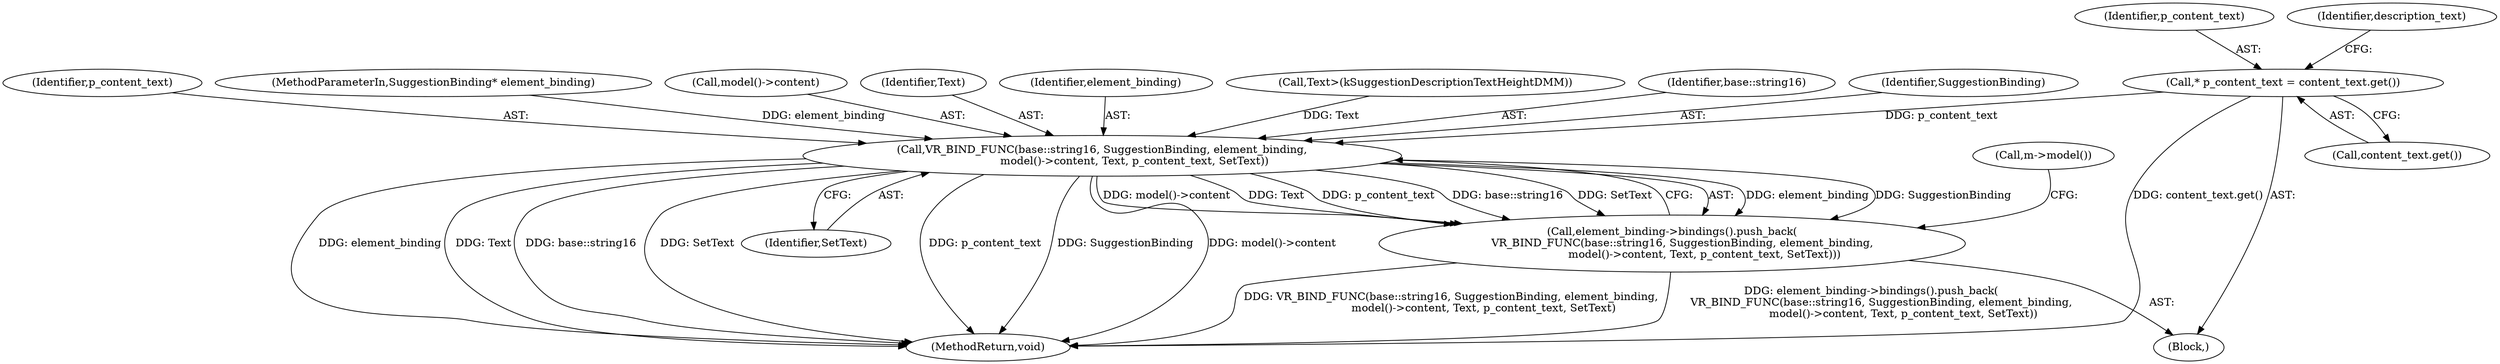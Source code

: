 digraph "0_Chrome_a79e1bbb765af34d446e42d34cd00a312b381113@pointer" {
"1000173" [label="(Call,* p_content_text = content_text.get())"];
"1000285" [label="(Call,VR_BIND_FUNC(base::string16, SuggestionBinding, element_binding,\n                   model()->content, Text, p_content_text, SetText))"];
"1000284" [label="(Call,element_binding->bindings().push_back(\n      VR_BIND_FUNC(base::string16, SuggestionBinding, element_binding,\n                   model()->content, Text, p_content_text, SetText)))"];
"1000285" [label="(Call,VR_BIND_FUNC(base::string16, SuggestionBinding, element_binding,\n                   model()->content, Text, p_content_text, SetText))"];
"1000288" [label="(Identifier,element_binding)"];
"1000298" [label="(Call,m->model())"];
"1000181" [label="(Call,Text>(kSuggestionDescriptionTextHeightDMM))"];
"1000286" [label="(Identifier,base::string16)"];
"1000174" [label="(Identifier,p_content_text)"];
"1000294" [label="(Identifier,SetText)"];
"1000287" [label="(Identifier,SuggestionBinding)"];
"1000284" [label="(Call,element_binding->bindings().push_back(\n      VR_BIND_FUNC(base::string16, SuggestionBinding, element_binding,\n                   model()->content, Text, p_content_text, SetText)))"];
"1000178" [label="(Identifier,description_text)"];
"1000175" [label="(Call,content_text.get())"];
"1000293" [label="(Identifier,p_content_text)"];
"1000104" [label="(MethodParameterIn,SuggestionBinding* element_binding)"];
"1000289" [label="(Call,model()->content)"];
"1000173" [label="(Call,* p_content_text = content_text.get())"];
"1000332" [label="(MethodReturn,void)"];
"1000292" [label="(Identifier,Text)"];
"1000105" [label="(Block,)"];
"1000173" -> "1000105"  [label="AST: "];
"1000173" -> "1000175"  [label="CFG: "];
"1000174" -> "1000173"  [label="AST: "];
"1000175" -> "1000173"  [label="AST: "];
"1000178" -> "1000173"  [label="CFG: "];
"1000173" -> "1000332"  [label="DDG: content_text.get()"];
"1000173" -> "1000285"  [label="DDG: p_content_text"];
"1000285" -> "1000284"  [label="AST: "];
"1000285" -> "1000294"  [label="CFG: "];
"1000286" -> "1000285"  [label="AST: "];
"1000287" -> "1000285"  [label="AST: "];
"1000288" -> "1000285"  [label="AST: "];
"1000289" -> "1000285"  [label="AST: "];
"1000292" -> "1000285"  [label="AST: "];
"1000293" -> "1000285"  [label="AST: "];
"1000294" -> "1000285"  [label="AST: "];
"1000284" -> "1000285"  [label="CFG: "];
"1000285" -> "1000332"  [label="DDG: base::string16"];
"1000285" -> "1000332"  [label="DDG: Text"];
"1000285" -> "1000332"  [label="DDG: SetText"];
"1000285" -> "1000332"  [label="DDG: p_content_text"];
"1000285" -> "1000332"  [label="DDG: SuggestionBinding"];
"1000285" -> "1000332"  [label="DDG: model()->content"];
"1000285" -> "1000332"  [label="DDG: element_binding"];
"1000285" -> "1000284"  [label="DDG: element_binding"];
"1000285" -> "1000284"  [label="DDG: SuggestionBinding"];
"1000285" -> "1000284"  [label="DDG: model()->content"];
"1000285" -> "1000284"  [label="DDG: Text"];
"1000285" -> "1000284"  [label="DDG: p_content_text"];
"1000285" -> "1000284"  [label="DDG: base::string16"];
"1000285" -> "1000284"  [label="DDG: SetText"];
"1000104" -> "1000285"  [label="DDG: element_binding"];
"1000181" -> "1000285"  [label="DDG: Text"];
"1000284" -> "1000105"  [label="AST: "];
"1000298" -> "1000284"  [label="CFG: "];
"1000284" -> "1000332"  [label="DDG: VR_BIND_FUNC(base::string16, SuggestionBinding, element_binding,\n                   model()->content, Text, p_content_text, SetText)"];
"1000284" -> "1000332"  [label="DDG: element_binding->bindings().push_back(\n      VR_BIND_FUNC(base::string16, SuggestionBinding, element_binding,\n                   model()->content, Text, p_content_text, SetText))"];
}
